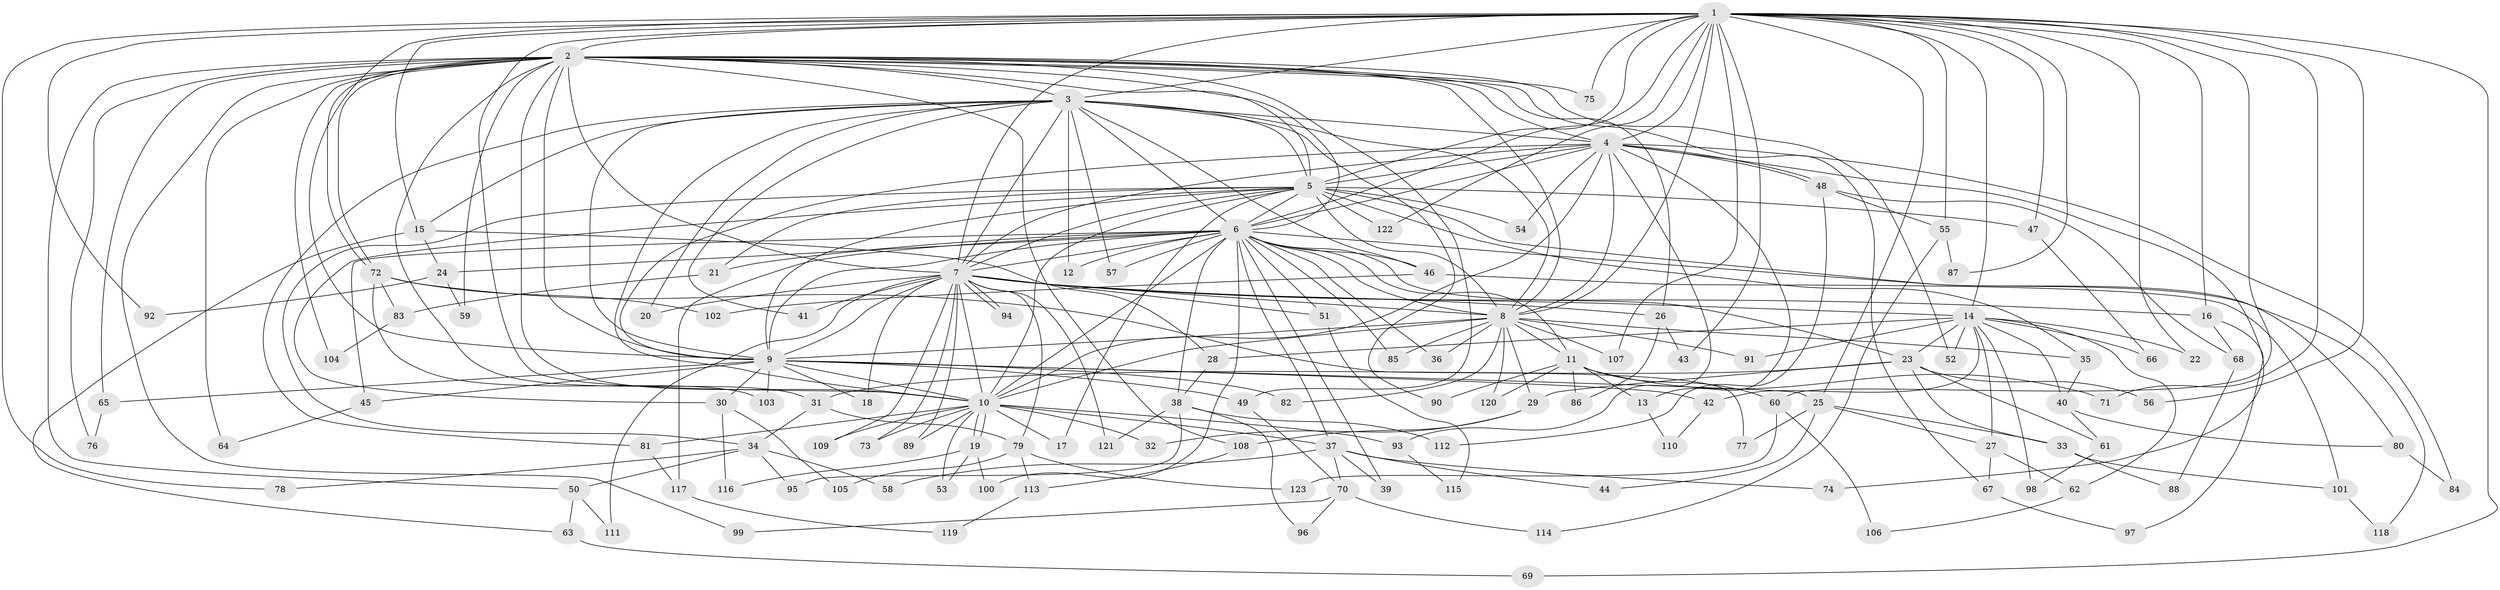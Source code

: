 // Generated by graph-tools (version 1.1) at 2025/10/02/27/25 16:10:57]
// undirected, 123 vertices, 271 edges
graph export_dot {
graph [start="1"]
  node [color=gray90,style=filled];
  1;
  2;
  3;
  4;
  5;
  6;
  7;
  8;
  9;
  10;
  11;
  12;
  13;
  14;
  15;
  16;
  17;
  18;
  19;
  20;
  21;
  22;
  23;
  24;
  25;
  26;
  27;
  28;
  29;
  30;
  31;
  32;
  33;
  34;
  35;
  36;
  37;
  38;
  39;
  40;
  41;
  42;
  43;
  44;
  45;
  46;
  47;
  48;
  49;
  50;
  51;
  52;
  53;
  54;
  55;
  56;
  57;
  58;
  59;
  60;
  61;
  62;
  63;
  64;
  65;
  66;
  67;
  68;
  69;
  70;
  71;
  72;
  73;
  74;
  75;
  76;
  77;
  78;
  79;
  80;
  81;
  82;
  83;
  84;
  85;
  86;
  87;
  88;
  89;
  90;
  91;
  92;
  93;
  94;
  95;
  96;
  97;
  98;
  99;
  100;
  101;
  102;
  103;
  104;
  105;
  106;
  107;
  108;
  109;
  110;
  111;
  112;
  113;
  114;
  115;
  116;
  117;
  118;
  119;
  120;
  121;
  122;
  123;
  1 -- 2;
  1 -- 3;
  1 -- 4;
  1 -- 5;
  1 -- 6;
  1 -- 7;
  1 -- 8;
  1 -- 9;
  1 -- 10;
  1 -- 14;
  1 -- 15;
  1 -- 16;
  1 -- 22;
  1 -- 25;
  1 -- 43;
  1 -- 47;
  1 -- 55;
  1 -- 56;
  1 -- 60;
  1 -- 69;
  1 -- 71;
  1 -- 75;
  1 -- 78;
  1 -- 87;
  1 -- 92;
  1 -- 107;
  1 -- 122;
  2 -- 3;
  2 -- 4;
  2 -- 5;
  2 -- 6;
  2 -- 7;
  2 -- 8;
  2 -- 9;
  2 -- 10;
  2 -- 26;
  2 -- 31;
  2 -- 49;
  2 -- 50;
  2 -- 52;
  2 -- 59;
  2 -- 64;
  2 -- 65;
  2 -- 67;
  2 -- 72;
  2 -- 72;
  2 -- 75;
  2 -- 76;
  2 -- 99;
  2 -- 104;
  2 -- 108;
  3 -- 4;
  3 -- 5;
  3 -- 6;
  3 -- 7;
  3 -- 8;
  3 -- 9;
  3 -- 10;
  3 -- 12;
  3 -- 15;
  3 -- 20;
  3 -- 41;
  3 -- 46;
  3 -- 57;
  3 -- 81;
  3 -- 90;
  4 -- 5;
  4 -- 6;
  4 -- 7;
  4 -- 8;
  4 -- 9;
  4 -- 10;
  4 -- 13;
  4 -- 48;
  4 -- 48;
  4 -- 54;
  4 -- 74;
  4 -- 84;
  4 -- 93;
  5 -- 6;
  5 -- 7;
  5 -- 8;
  5 -- 9;
  5 -- 10;
  5 -- 17;
  5 -- 21;
  5 -- 30;
  5 -- 34;
  5 -- 35;
  5 -- 47;
  5 -- 54;
  5 -- 80;
  5 -- 122;
  6 -- 7;
  6 -- 8;
  6 -- 9;
  6 -- 10;
  6 -- 11;
  6 -- 12;
  6 -- 21;
  6 -- 23;
  6 -- 24;
  6 -- 36;
  6 -- 37;
  6 -- 38;
  6 -- 39;
  6 -- 45;
  6 -- 46;
  6 -- 51;
  6 -- 57;
  6 -- 85;
  6 -- 100;
  6 -- 117;
  6 -- 118;
  7 -- 8;
  7 -- 9;
  7 -- 10;
  7 -- 14;
  7 -- 16;
  7 -- 18;
  7 -- 20;
  7 -- 26;
  7 -- 41;
  7 -- 51;
  7 -- 73;
  7 -- 79;
  7 -- 89;
  7 -- 94;
  7 -- 94;
  7 -- 109;
  7 -- 111;
  7 -- 121;
  8 -- 9;
  8 -- 10;
  8 -- 11;
  8 -- 29;
  8 -- 35;
  8 -- 36;
  8 -- 82;
  8 -- 85;
  8 -- 91;
  8 -- 107;
  8 -- 120;
  9 -- 10;
  9 -- 18;
  9 -- 25;
  9 -- 30;
  9 -- 42;
  9 -- 45;
  9 -- 49;
  9 -- 65;
  9 -- 82;
  9 -- 103;
  10 -- 17;
  10 -- 19;
  10 -- 19;
  10 -- 32;
  10 -- 37;
  10 -- 53;
  10 -- 73;
  10 -- 81;
  10 -- 89;
  10 -- 93;
  10 -- 109;
  11 -- 13;
  11 -- 60;
  11 -- 71;
  11 -- 86;
  11 -- 90;
  11 -- 120;
  13 -- 110;
  14 -- 22;
  14 -- 23;
  14 -- 27;
  14 -- 28;
  14 -- 40;
  14 -- 42;
  14 -- 52;
  14 -- 62;
  14 -- 66;
  14 -- 91;
  14 -- 98;
  15 -- 24;
  15 -- 28;
  15 -- 63;
  16 -- 68;
  16 -- 97;
  19 -- 53;
  19 -- 100;
  19 -- 116;
  21 -- 83;
  23 -- 29;
  23 -- 31;
  23 -- 33;
  23 -- 56;
  23 -- 61;
  24 -- 59;
  24 -- 92;
  25 -- 27;
  25 -- 33;
  25 -- 44;
  25 -- 77;
  26 -- 43;
  26 -- 86;
  27 -- 62;
  27 -- 67;
  28 -- 38;
  29 -- 32;
  29 -- 108;
  30 -- 105;
  30 -- 116;
  31 -- 34;
  31 -- 79;
  33 -- 88;
  33 -- 101;
  34 -- 50;
  34 -- 58;
  34 -- 78;
  34 -- 95;
  35 -- 40;
  37 -- 39;
  37 -- 44;
  37 -- 58;
  37 -- 70;
  37 -- 74;
  38 -- 95;
  38 -- 96;
  38 -- 112;
  38 -- 121;
  40 -- 61;
  40 -- 80;
  42 -- 110;
  45 -- 64;
  46 -- 101;
  46 -- 102;
  47 -- 66;
  48 -- 55;
  48 -- 68;
  48 -- 112;
  49 -- 70;
  50 -- 63;
  50 -- 111;
  51 -- 115;
  55 -- 87;
  55 -- 114;
  60 -- 106;
  60 -- 123;
  61 -- 98;
  62 -- 106;
  63 -- 69;
  65 -- 76;
  67 -- 97;
  68 -- 88;
  70 -- 96;
  70 -- 99;
  70 -- 114;
  72 -- 77;
  72 -- 83;
  72 -- 102;
  72 -- 103;
  79 -- 105;
  79 -- 113;
  79 -- 123;
  80 -- 84;
  81 -- 117;
  83 -- 104;
  93 -- 115;
  101 -- 118;
  108 -- 113;
  113 -- 119;
  117 -- 119;
}
